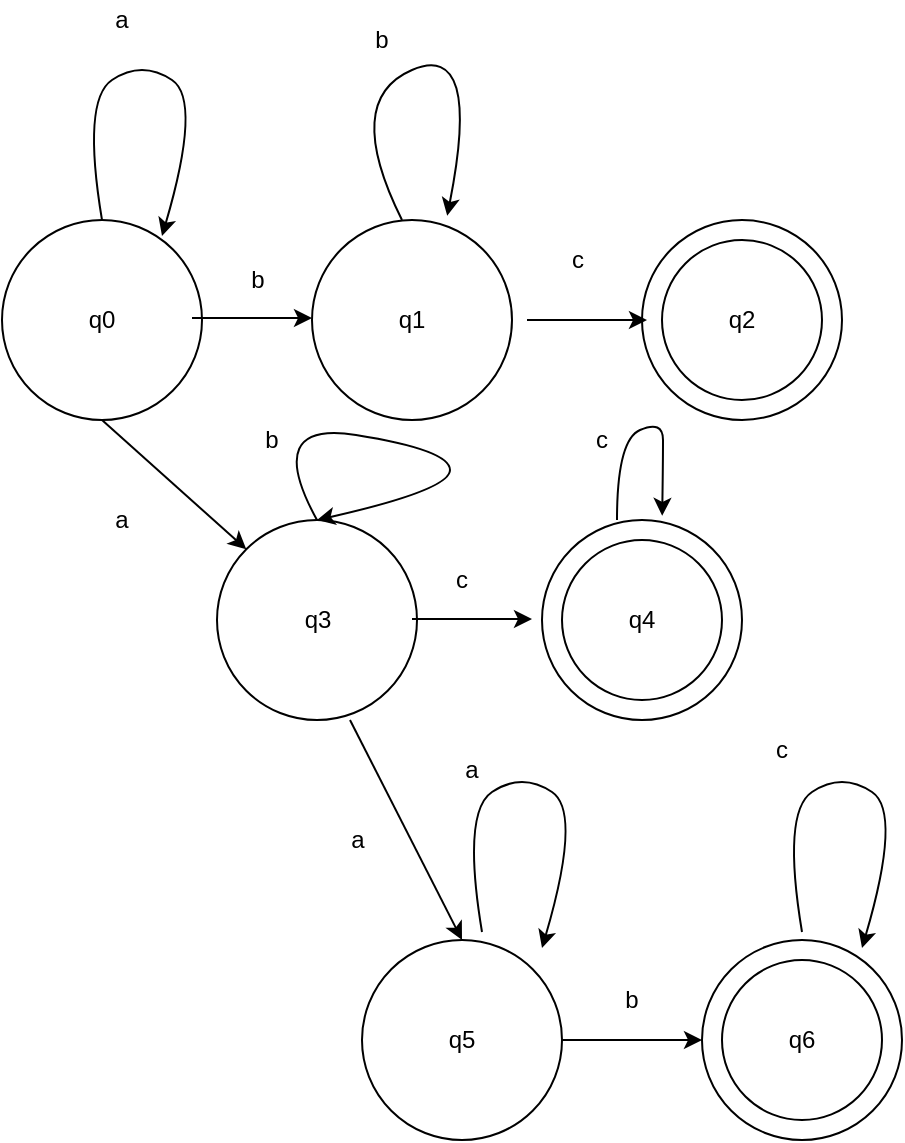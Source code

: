 <mxfile version="12.2.4" pages="1"><diagram id="DgLpT6XH02yDe2gvhA0E" name="Page-1"><mxGraphModel dx="1283" dy="523" grid="1" gridSize="10" guides="1" tooltips="1" connect="1" arrows="1" fold="1" page="1" pageScale="1" pageWidth="850" pageHeight="1100" math="0" shadow="0"><root><mxCell id="0"/><mxCell id="1" parent="0"/><mxCell id="3" value="q0" style="ellipse;whiteSpace=wrap;html=1;aspect=fixed;" parent="1" vertex="1"><mxGeometry x="220" y="170" width="100" height="100" as="geometry"/></mxCell><mxCell id="4" value="q1" style="ellipse;whiteSpace=wrap;html=1;aspect=fixed;" parent="1" vertex="1"><mxGeometry x="375" y="170" width="100" height="100" as="geometry"/></mxCell><mxCell id="8" value="" style="curved=1;endArrow=classic;html=1;" parent="1" edge="1"><mxGeometry width="50" height="50" relative="1" as="geometry"><mxPoint x="270" y="170" as="sourcePoint"/><mxPoint x="300" y="178" as="targetPoint"/><Array as="points"><mxPoint x="260" y="110"/><mxPoint x="290" y="90"/><mxPoint x="320" y="110"/></Array></mxGeometry></mxCell><mxCell id="9" value="a" style="text;html=1;strokeColor=none;fillColor=none;align=center;verticalAlign=middle;whiteSpace=wrap;rounded=0;" parent="1" vertex="1"><mxGeometry x="260" y="60" width="40" height="20" as="geometry"/></mxCell><mxCell id="11" value="" style="endArrow=classic;html=1;entryX=0;entryY=0.5;entryDx=0;entryDy=0;exitX=1;exitY=0.5;exitDx=0;exitDy=0;" parent="1" edge="1"><mxGeometry width="50" height="50" relative="1" as="geometry"><mxPoint x="315" y="219" as="sourcePoint"/><mxPoint x="375" y="219" as="targetPoint"/></mxGeometry></mxCell><mxCell id="12" value="b" style="text;html=1;strokeColor=none;fillColor=none;align=center;verticalAlign=middle;whiteSpace=wrap;rounded=0;" parent="1" vertex="1"><mxGeometry x="327.5" y="190" width="40" height="20" as="geometry"/></mxCell><mxCell id="13" value="" style="curved=1;endArrow=classic;html=1;entryX=0.676;entryY=-0.021;entryDx=0;entryDy=0;entryPerimeter=0;" parent="1" target="4" edge="1"><mxGeometry width="50" height="50" relative="1" as="geometry"><mxPoint x="420" y="170" as="sourcePoint"/><mxPoint x="460" y="110" as="targetPoint"/><Array as="points"><mxPoint x="390" y="110"/><mxPoint x="460" y="80"/></Array></mxGeometry></mxCell><mxCell id="14" value="b" style="text;html=1;strokeColor=none;fillColor=none;align=center;verticalAlign=middle;whiteSpace=wrap;rounded=0;" parent="1" vertex="1"><mxGeometry x="390" y="70" width="40" height="20" as="geometry"/></mxCell><mxCell id="15" value="" style="ellipse;whiteSpace=wrap;html=1;aspect=fixed;" parent="1" vertex="1"><mxGeometry x="540" y="170" width="100" height="100" as="geometry"/></mxCell><mxCell id="16" value="" style="endArrow=classic;html=1;entryX=0;entryY=0.5;entryDx=0;entryDy=0;exitX=1;exitY=0.5;exitDx=0;exitDy=0;" parent="1" edge="1"><mxGeometry width="50" height="50" relative="1" as="geometry"><mxPoint x="482.5" y="220" as="sourcePoint"/><mxPoint x="542.5" y="220" as="targetPoint"/></mxGeometry></mxCell><mxCell id="17" value="c" style="text;html=1;strokeColor=none;fillColor=none;align=center;verticalAlign=middle;whiteSpace=wrap;rounded=0;" parent="1" vertex="1"><mxGeometry x="487.5" y="180" width="40" height="20" as="geometry"/></mxCell><mxCell id="20" value="q3" style="ellipse;whiteSpace=wrap;html=1;aspect=fixed;" parent="1" vertex="1"><mxGeometry x="327.5" y="320" width="100" height="100" as="geometry"/></mxCell><mxCell id="21" value="" style="endArrow=classic;html=1;exitX=0.5;exitY=1;exitDx=0;exitDy=0;entryX=0;entryY=0;entryDx=0;entryDy=0;" parent="1" source="3" target="20" edge="1"><mxGeometry width="50" height="50" relative="1" as="geometry"><mxPoint x="290" y="330" as="sourcePoint"/><mxPoint x="340" y="280" as="targetPoint"/></mxGeometry></mxCell><mxCell id="23" value="a" style="text;html=1;strokeColor=none;fillColor=none;align=center;verticalAlign=middle;whiteSpace=wrap;rounded=0;" parent="1" vertex="1"><mxGeometry x="260" y="310" width="40" height="20" as="geometry"/></mxCell><mxCell id="25" value="" style="curved=1;endArrow=classic;html=1;entryX=0.5;entryY=0;entryDx=0;entryDy=0;exitX=0.5;exitY=0;exitDx=0;exitDy=0;" parent="1" source="20" target="20" edge="1"><mxGeometry width="50" height="50" relative="1" as="geometry"><mxPoint x="421" y="335" as="sourcePoint"/><mxPoint x="443.6" y="332.9" as="targetPoint"/><Array as="points"><mxPoint x="350" y="270"/><mxPoint x="444" y="285"/><mxPoint x="444" y="305"/></Array></mxGeometry></mxCell><mxCell id="26" value="b" style="text;html=1;strokeColor=none;fillColor=none;align=center;verticalAlign=middle;whiteSpace=wrap;rounded=0;" parent="1" vertex="1"><mxGeometry x="335" y="270" width="40" height="20" as="geometry"/></mxCell><mxCell id="30" value="" style="endArrow=classic;html=1;entryX=0;entryY=0.5;entryDx=0;entryDy=0;exitX=1;exitY=0.5;exitDx=0;exitDy=0;" parent="1" edge="1"><mxGeometry width="50" height="50" relative="1" as="geometry"><mxPoint x="425" y="369.5" as="sourcePoint"/><mxPoint x="485" y="369.5" as="targetPoint"/></mxGeometry></mxCell><mxCell id="31" value="" style="ellipse;whiteSpace=wrap;html=1;aspect=fixed;" parent="1" vertex="1"><mxGeometry x="490" y="320" width="100" height="100" as="geometry"/></mxCell><mxCell id="33" value="" style="curved=1;endArrow=classic;html=1;entryX=0.676;entryY=-0.021;entryDx=0;entryDy=0;entryPerimeter=0;" parent="1" edge="1"><mxGeometry width="50" height="50" relative="1" as="geometry"><mxPoint x="527.5" y="320" as="sourcePoint"/><mxPoint x="550.1" y="317.9" as="targetPoint"/><Array as="points"><mxPoint x="527.5" y="280"/><mxPoint x="550.5" y="270"/><mxPoint x="550.5" y="290"/></Array></mxGeometry></mxCell><mxCell id="34" value="c" style="text;html=1;strokeColor=none;fillColor=none;align=center;verticalAlign=middle;whiteSpace=wrap;rounded=0;" parent="1" vertex="1"><mxGeometry x="430" y="340" width="40" height="20" as="geometry"/></mxCell><mxCell id="35" value="c" style="text;html=1;strokeColor=none;fillColor=none;align=center;verticalAlign=middle;whiteSpace=wrap;rounded=0;" parent="1" vertex="1"><mxGeometry x="500" y="270" width="40" height="20" as="geometry"/></mxCell><mxCell id="36" value="q5" style="ellipse;whiteSpace=wrap;html=1;aspect=fixed;" parent="1" vertex="1"><mxGeometry x="400" y="530" width="100" height="100" as="geometry"/></mxCell><mxCell id="37" value="" style="endArrow=classic;html=1;exitX=0.5;exitY=1;exitDx=0;exitDy=0;entryX=0.5;entryY=0;entryDx=0;entryDy=0;" parent="1" target="36" edge="1"><mxGeometry width="50" height="50" relative="1" as="geometry"><mxPoint x="394" y="420" as="sourcePoint"/><mxPoint x="466.145" y="484.645" as="targetPoint"/></mxGeometry></mxCell><mxCell id="38" value="a" style="text;html=1;strokeColor=none;fillColor=none;align=center;verticalAlign=middle;whiteSpace=wrap;rounded=0;" parent="1" vertex="1"><mxGeometry x="377.5" y="470" width="40" height="20" as="geometry"/></mxCell><mxCell id="39" value="" style="curved=1;endArrow=classic;html=1;" parent="1" edge="1"><mxGeometry width="50" height="50" relative="1" as="geometry"><mxPoint x="460" y="526" as="sourcePoint"/><mxPoint x="490" y="534" as="targetPoint"/><Array as="points"><mxPoint x="450" y="466"/><mxPoint x="480" y="446"/><mxPoint x="510" y="466"/></Array></mxGeometry></mxCell><mxCell id="40" value="a" style="text;html=1;strokeColor=none;fillColor=none;align=center;verticalAlign=middle;whiteSpace=wrap;rounded=0;" parent="1" vertex="1"><mxGeometry x="435" y="435" width="40" height="20" as="geometry"/></mxCell><mxCell id="42" value="" style="ellipse;whiteSpace=wrap;html=1;aspect=fixed;" parent="1" vertex="1"><mxGeometry x="570" y="530" width="100" height="100" as="geometry"/></mxCell><mxCell id="44" value="" style="endArrow=classic;html=1;entryX=0;entryY=0.5;entryDx=0;entryDy=0;" parent="1" target="42" edge="1"><mxGeometry width="50" height="50" relative="1" as="geometry"><mxPoint x="500" y="580" as="sourcePoint"/><mxPoint x="545" y="540" as="targetPoint"/></mxGeometry></mxCell><mxCell id="45" value="b" style="text;html=1;strokeColor=none;fillColor=none;align=center;verticalAlign=middle;whiteSpace=wrap;rounded=0;" parent="1" vertex="1"><mxGeometry x="515" y="550" width="40" height="20" as="geometry"/></mxCell><mxCell id="47" value="" style="curved=1;endArrow=classic;html=1;" parent="1" edge="1"><mxGeometry width="50" height="50" relative="1" as="geometry"><mxPoint x="620" y="526" as="sourcePoint"/><mxPoint x="650" y="534" as="targetPoint"/><Array as="points"><mxPoint x="610" y="466"/><mxPoint x="640" y="446"/><mxPoint x="670" y="466"/></Array></mxGeometry></mxCell><mxCell id="48" value="c" style="text;html=1;strokeColor=none;fillColor=none;align=center;verticalAlign=middle;whiteSpace=wrap;rounded=0;" parent="1" vertex="1"><mxGeometry x="590" y="425" width="40" height="20" as="geometry"/></mxCell><mxCell id="50" value="q6" style="ellipse;whiteSpace=wrap;html=1;aspect=fixed;" parent="1" vertex="1"><mxGeometry x="580" y="540" width="80" height="80" as="geometry"/></mxCell><mxCell id="52" value="q4" style="ellipse;whiteSpace=wrap;html=1;aspect=fixed;" parent="1" vertex="1"><mxGeometry x="500" y="330" width="80" height="80" as="geometry"/></mxCell><mxCell id="53" value="q2" style="ellipse;whiteSpace=wrap;html=1;aspect=fixed;" parent="1" vertex="1"><mxGeometry x="550" y="180" width="80" height="80" as="geometry"/></mxCell></root></mxGraphModel></diagram></mxfile>